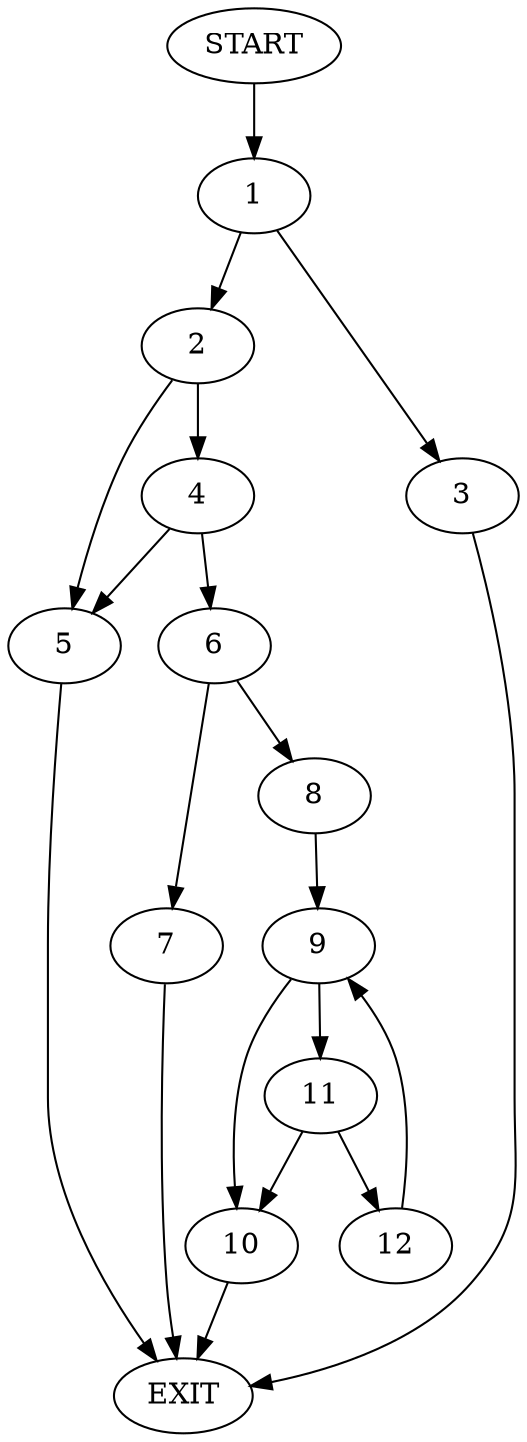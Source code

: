 digraph {
0 [label="START"]
13 [label="EXIT"]
0 -> 1
1 -> 2
1 -> 3
2 -> 4
2 -> 5
3 -> 13
5 -> 13
4 -> 6
4 -> 5
6 -> 7
6 -> 8
7 -> 13
8 -> 9
9 -> 10
9 -> 11
10 -> 13
11 -> 10
11 -> 12
12 -> 9
}
